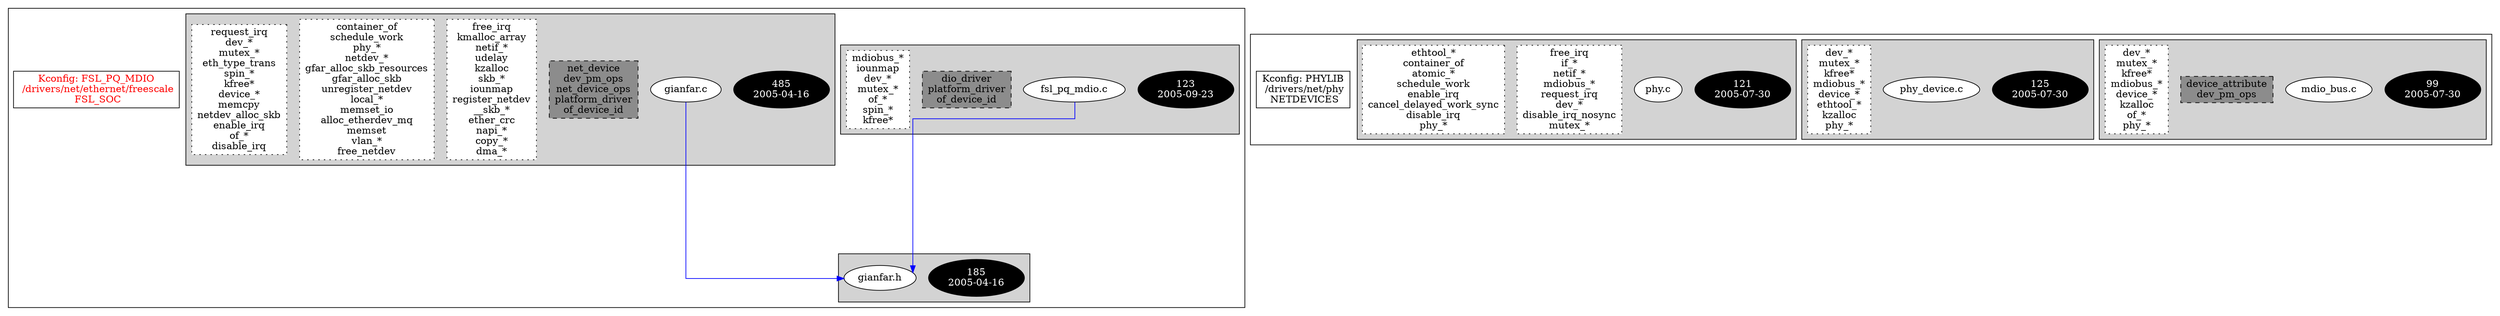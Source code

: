 digraph Driver {
	ranksep=2;
	splines=ortho;
	//Symbol: FSL_PQ_MDIO
	subgraph "cluster_FSL_PQ_MDIO"{
		subgraph "cluster_fsl_pq_mdio.c" {
			style=filled
			"commit_fsl_pq_mdio.c" [style=filled, fillcolor=black, fontcolor=white, label="123\n2005-09-23"];
			"fsl_pq_mdio.c" [style=filled, fillcolor=white, fontcolor=black, label="fsl_pq_mdio.c\n"];
			"structs-fsl_pq_mdio.c" [style="filled,dashed" shape=box, fillcolor=grey55, fontcolor=black, label="dio_driver\nplatform_driver\nof_device_id\n"];
			"funccall0-fsl_pq_mdio.c" [style="filled,dotted" shape=box, fillcolor=white, fontcolor=black, label="mdiobus_*\niounmap\ndev_*\nmutex_*\nof_*\nspin_*\nkfree*\n"];
		}
		subgraph "cluster_gianfar.h" {
			style=filled
			"commit_gianfar.h" [style=filled, fillcolor=black, fontcolor=white, label="185\n2005-04-16"];
			"gianfar.h" [style=filled, fillcolor=white, fontcolor=black, label="gianfar.h\n"];
		}
		subgraph "cluster_gianfar.c" {
			style=filled
			"commit_gianfar.c" [style=filled, fillcolor=black, fontcolor=white, label="485\n2005-04-16"];
			"gianfar.c" [style=filled, fillcolor=white, fontcolor=black, label="gianfar.c\n"];
			"structs-gianfar.c" [style="filled,dashed" shape=box, fillcolor=grey55, fontcolor=black, label="net_device\ndev_pm_ops\nnet_device_ops\nplatform_driver\nof_device_id\n"];
			"funccall3-gianfar.c" [style="filled,dotted" shape=box, fillcolor=white, fontcolor=black, label="free_irq\nkmalloc_array\nnetif_*\nudelay\nkzalloc\nskb_*\niounmap\nregister_netdev\n__skb_*\nether_crc\nnapi_*\ncopy_*\ndma_*\n"];
			"funccall2-gianfar.c" [style="filled,dotted" shape=box, fillcolor=white, fontcolor=black, label="container_of\nschedule_work\nphy_*\nnetdev_*\ngfar_alloc_skb_resources\ngfar_alloc_skb\nunregister_netdev\nlocal_*\nmemset_io\nalloc_etherdev_mq\nmemset\nvlan_*\nfree_netdev\n"];
			"funccall1-gianfar.c" [style="filled,dotted" shape=box, fillcolor=white, fontcolor=black, label="request_irq\ndev_*\nmutex_*\neth_type_trans\nspin_*\nkfree*\ndevice_*\nmemcpy\nnetdev_alloc_skb\nenable_irq\nof_*\ndisable_irq\n"];
		}
		"K:FSL_PQ_MDIO" [label="Kconfig: FSL_PQ_MDIO\n /drivers/net/ethernet/freescale\n  FSL_SOC ", shape=box, fontcolor=red];
	}
	//Symbol: PHYLIB
	subgraph "cluster_PHYLIB"{
		subgraph "cluster_mdio_bus.c" {
			style=filled
			"commit_mdio_bus.c" [style=filled, fillcolor=black, fontcolor=white, label="99\n2005-07-30"];
			"mdio_bus.c" [style=filled, fillcolor=white, fontcolor=black, label="mdio_bus.c\n"];
			"structs-mdio_bus.c" [style="filled,dashed" shape=box, fillcolor=grey55, fontcolor=black, label="device_attribute\ndev_pm_ops\n"];
			"funccall0-mdio_bus.c" [style="filled,dotted" shape=box, fillcolor=white, fontcolor=black, label="dev_*\nmutex_*\nkfree*\nmdiobus_*\ndevice_*\nkzalloc\nof_*\nphy_*\n"];
		}
		subgraph "cluster_phy_device.c" {
			style=filled
			"commit_phy_device.c" [style=filled, fillcolor=black, fontcolor=white, label="125\n2005-07-30"];
			"phy_device.c" [style=filled, fillcolor=white, fontcolor=black, label="phy_device.c\n"];
			"funccall0-phy_device.c" [style="filled,dotted" shape=box, fillcolor=white, fontcolor=black, label="dev_*\nmutex_*\nkfree*\nmdiobus_*\ndevice_*\nethtool_*\nkzalloc\nphy_*\n"];
		}
		subgraph "cluster_phy.c" {
			style=filled
			"commit_phy.c" [style=filled, fillcolor=black, fontcolor=white, label="121\n2005-07-30"];
			"phy.c" [style=filled, fillcolor=white, fontcolor=black, label="phy.c\n"];
			"funccall2-phy.c" [style="filled,dotted" shape=box, fillcolor=white, fontcolor=black, label="free_irq\nif_*\nnetif_*\nmdiobus_*\nrequest_irq\ndev_*\ndisable_irq_nosync\nmutex_*\n"];
			"funccall1-phy.c" [style="filled,dotted" shape=box, fillcolor=white, fontcolor=black, label="ethtool_*\ncontainer_of\natomic_*\nschedule_work\nenable_irq\ncancel_delayed_work_sync\ndisable_irq\nphy_*\n"];
		}
		"K:PHYLIB" [label="Kconfig: PHYLIB\n /drivers/net/phy\n  NETDEVICES ", shape=box];
	}
"fsl_pq_mdio.c" -> "gianfar.h"[color=blue];
"gianfar.c" -> "gianfar.h"[color=blue];
}
